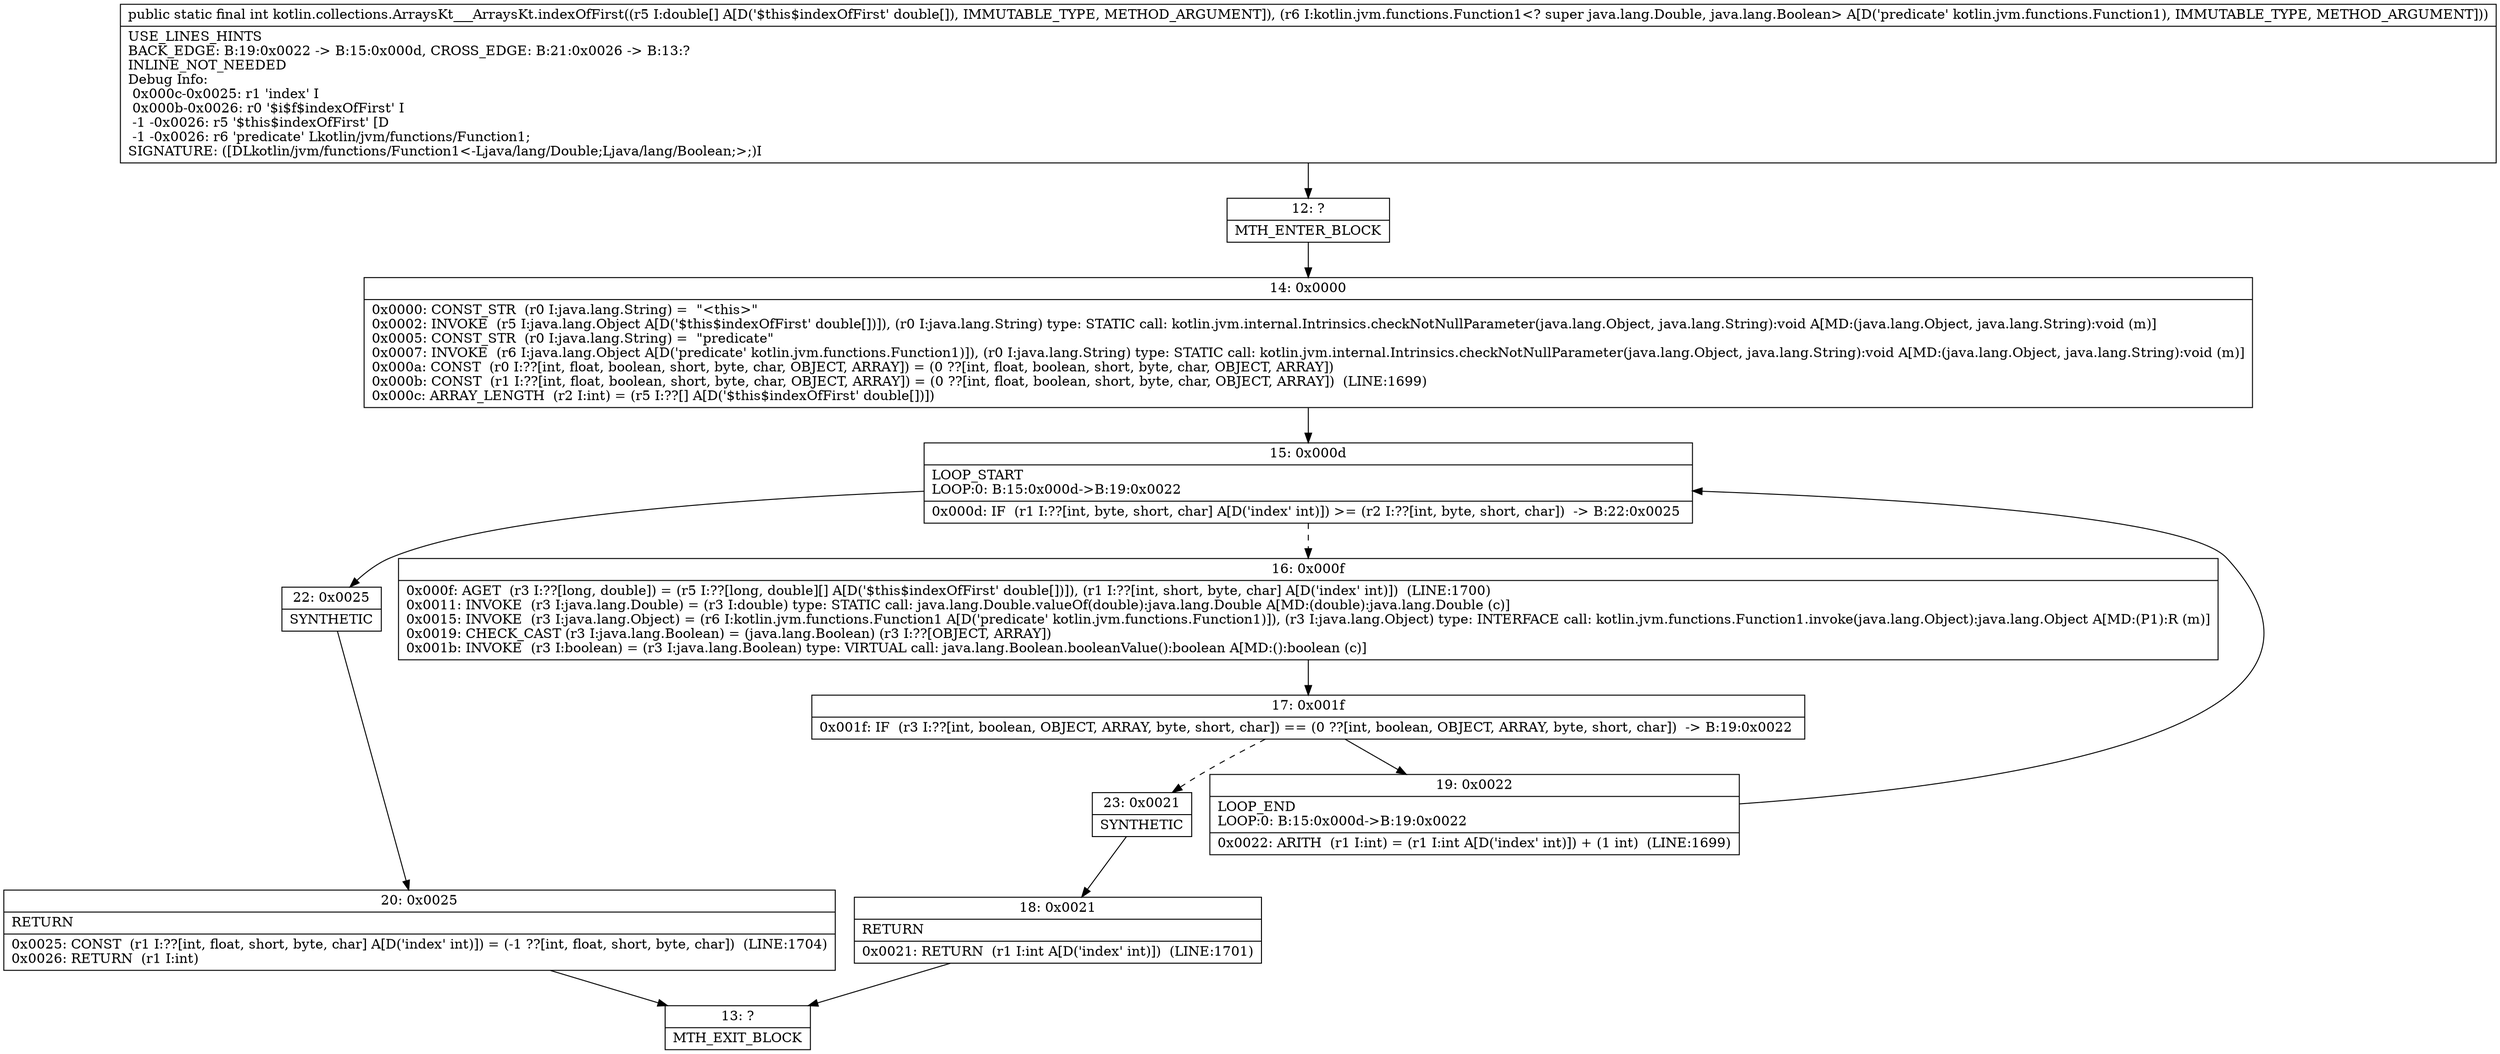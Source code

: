 digraph "CFG forkotlin.collections.ArraysKt___ArraysKt.indexOfFirst([DLkotlin\/jvm\/functions\/Function1;)I" {
Node_12 [shape=record,label="{12\:\ ?|MTH_ENTER_BLOCK\l}"];
Node_14 [shape=record,label="{14\:\ 0x0000|0x0000: CONST_STR  (r0 I:java.lang.String) =  \"\<this\>\" \l0x0002: INVOKE  (r5 I:java.lang.Object A[D('$this$indexOfFirst' double[])]), (r0 I:java.lang.String) type: STATIC call: kotlin.jvm.internal.Intrinsics.checkNotNullParameter(java.lang.Object, java.lang.String):void A[MD:(java.lang.Object, java.lang.String):void (m)]\l0x0005: CONST_STR  (r0 I:java.lang.String) =  \"predicate\" \l0x0007: INVOKE  (r6 I:java.lang.Object A[D('predicate' kotlin.jvm.functions.Function1)]), (r0 I:java.lang.String) type: STATIC call: kotlin.jvm.internal.Intrinsics.checkNotNullParameter(java.lang.Object, java.lang.String):void A[MD:(java.lang.Object, java.lang.String):void (m)]\l0x000a: CONST  (r0 I:??[int, float, boolean, short, byte, char, OBJECT, ARRAY]) = (0 ??[int, float, boolean, short, byte, char, OBJECT, ARRAY]) \l0x000b: CONST  (r1 I:??[int, float, boolean, short, byte, char, OBJECT, ARRAY]) = (0 ??[int, float, boolean, short, byte, char, OBJECT, ARRAY])  (LINE:1699)\l0x000c: ARRAY_LENGTH  (r2 I:int) = (r5 I:??[] A[D('$this$indexOfFirst' double[])]) \l}"];
Node_15 [shape=record,label="{15\:\ 0x000d|LOOP_START\lLOOP:0: B:15:0x000d\-\>B:19:0x0022\l|0x000d: IF  (r1 I:??[int, byte, short, char] A[D('index' int)]) \>= (r2 I:??[int, byte, short, char])  \-\> B:22:0x0025 \l}"];
Node_16 [shape=record,label="{16\:\ 0x000f|0x000f: AGET  (r3 I:??[long, double]) = (r5 I:??[long, double][] A[D('$this$indexOfFirst' double[])]), (r1 I:??[int, short, byte, char] A[D('index' int)])  (LINE:1700)\l0x0011: INVOKE  (r3 I:java.lang.Double) = (r3 I:double) type: STATIC call: java.lang.Double.valueOf(double):java.lang.Double A[MD:(double):java.lang.Double (c)]\l0x0015: INVOKE  (r3 I:java.lang.Object) = (r6 I:kotlin.jvm.functions.Function1 A[D('predicate' kotlin.jvm.functions.Function1)]), (r3 I:java.lang.Object) type: INTERFACE call: kotlin.jvm.functions.Function1.invoke(java.lang.Object):java.lang.Object A[MD:(P1):R (m)]\l0x0019: CHECK_CAST (r3 I:java.lang.Boolean) = (java.lang.Boolean) (r3 I:??[OBJECT, ARRAY]) \l0x001b: INVOKE  (r3 I:boolean) = (r3 I:java.lang.Boolean) type: VIRTUAL call: java.lang.Boolean.booleanValue():boolean A[MD:():boolean (c)]\l}"];
Node_17 [shape=record,label="{17\:\ 0x001f|0x001f: IF  (r3 I:??[int, boolean, OBJECT, ARRAY, byte, short, char]) == (0 ??[int, boolean, OBJECT, ARRAY, byte, short, char])  \-\> B:19:0x0022 \l}"];
Node_19 [shape=record,label="{19\:\ 0x0022|LOOP_END\lLOOP:0: B:15:0x000d\-\>B:19:0x0022\l|0x0022: ARITH  (r1 I:int) = (r1 I:int A[D('index' int)]) + (1 int)  (LINE:1699)\l}"];
Node_23 [shape=record,label="{23\:\ 0x0021|SYNTHETIC\l}"];
Node_18 [shape=record,label="{18\:\ 0x0021|RETURN\l|0x0021: RETURN  (r1 I:int A[D('index' int)])  (LINE:1701)\l}"];
Node_13 [shape=record,label="{13\:\ ?|MTH_EXIT_BLOCK\l}"];
Node_22 [shape=record,label="{22\:\ 0x0025|SYNTHETIC\l}"];
Node_20 [shape=record,label="{20\:\ 0x0025|RETURN\l|0x0025: CONST  (r1 I:??[int, float, short, byte, char] A[D('index' int)]) = (\-1 ??[int, float, short, byte, char])  (LINE:1704)\l0x0026: RETURN  (r1 I:int) \l}"];
MethodNode[shape=record,label="{public static final int kotlin.collections.ArraysKt___ArraysKt.indexOfFirst((r5 I:double[] A[D('$this$indexOfFirst' double[]), IMMUTABLE_TYPE, METHOD_ARGUMENT]), (r6 I:kotlin.jvm.functions.Function1\<? super java.lang.Double, java.lang.Boolean\> A[D('predicate' kotlin.jvm.functions.Function1), IMMUTABLE_TYPE, METHOD_ARGUMENT]))  | USE_LINES_HINTS\lBACK_EDGE: B:19:0x0022 \-\> B:15:0x000d, CROSS_EDGE: B:21:0x0026 \-\> B:13:?\lINLINE_NOT_NEEDED\lDebug Info:\l  0x000c\-0x0025: r1 'index' I\l  0x000b\-0x0026: r0 '$i$f$indexOfFirst' I\l  \-1 \-0x0026: r5 '$this$indexOfFirst' [D\l  \-1 \-0x0026: r6 'predicate' Lkotlin\/jvm\/functions\/Function1;\lSIGNATURE: ([DLkotlin\/jvm\/functions\/Function1\<\-Ljava\/lang\/Double;Ljava\/lang\/Boolean;\>;)I\l}"];
MethodNode -> Node_12;Node_12 -> Node_14;
Node_14 -> Node_15;
Node_15 -> Node_16[style=dashed];
Node_15 -> Node_22;
Node_16 -> Node_17;
Node_17 -> Node_19;
Node_17 -> Node_23[style=dashed];
Node_19 -> Node_15;
Node_23 -> Node_18;
Node_18 -> Node_13;
Node_22 -> Node_20;
Node_20 -> Node_13;
}

